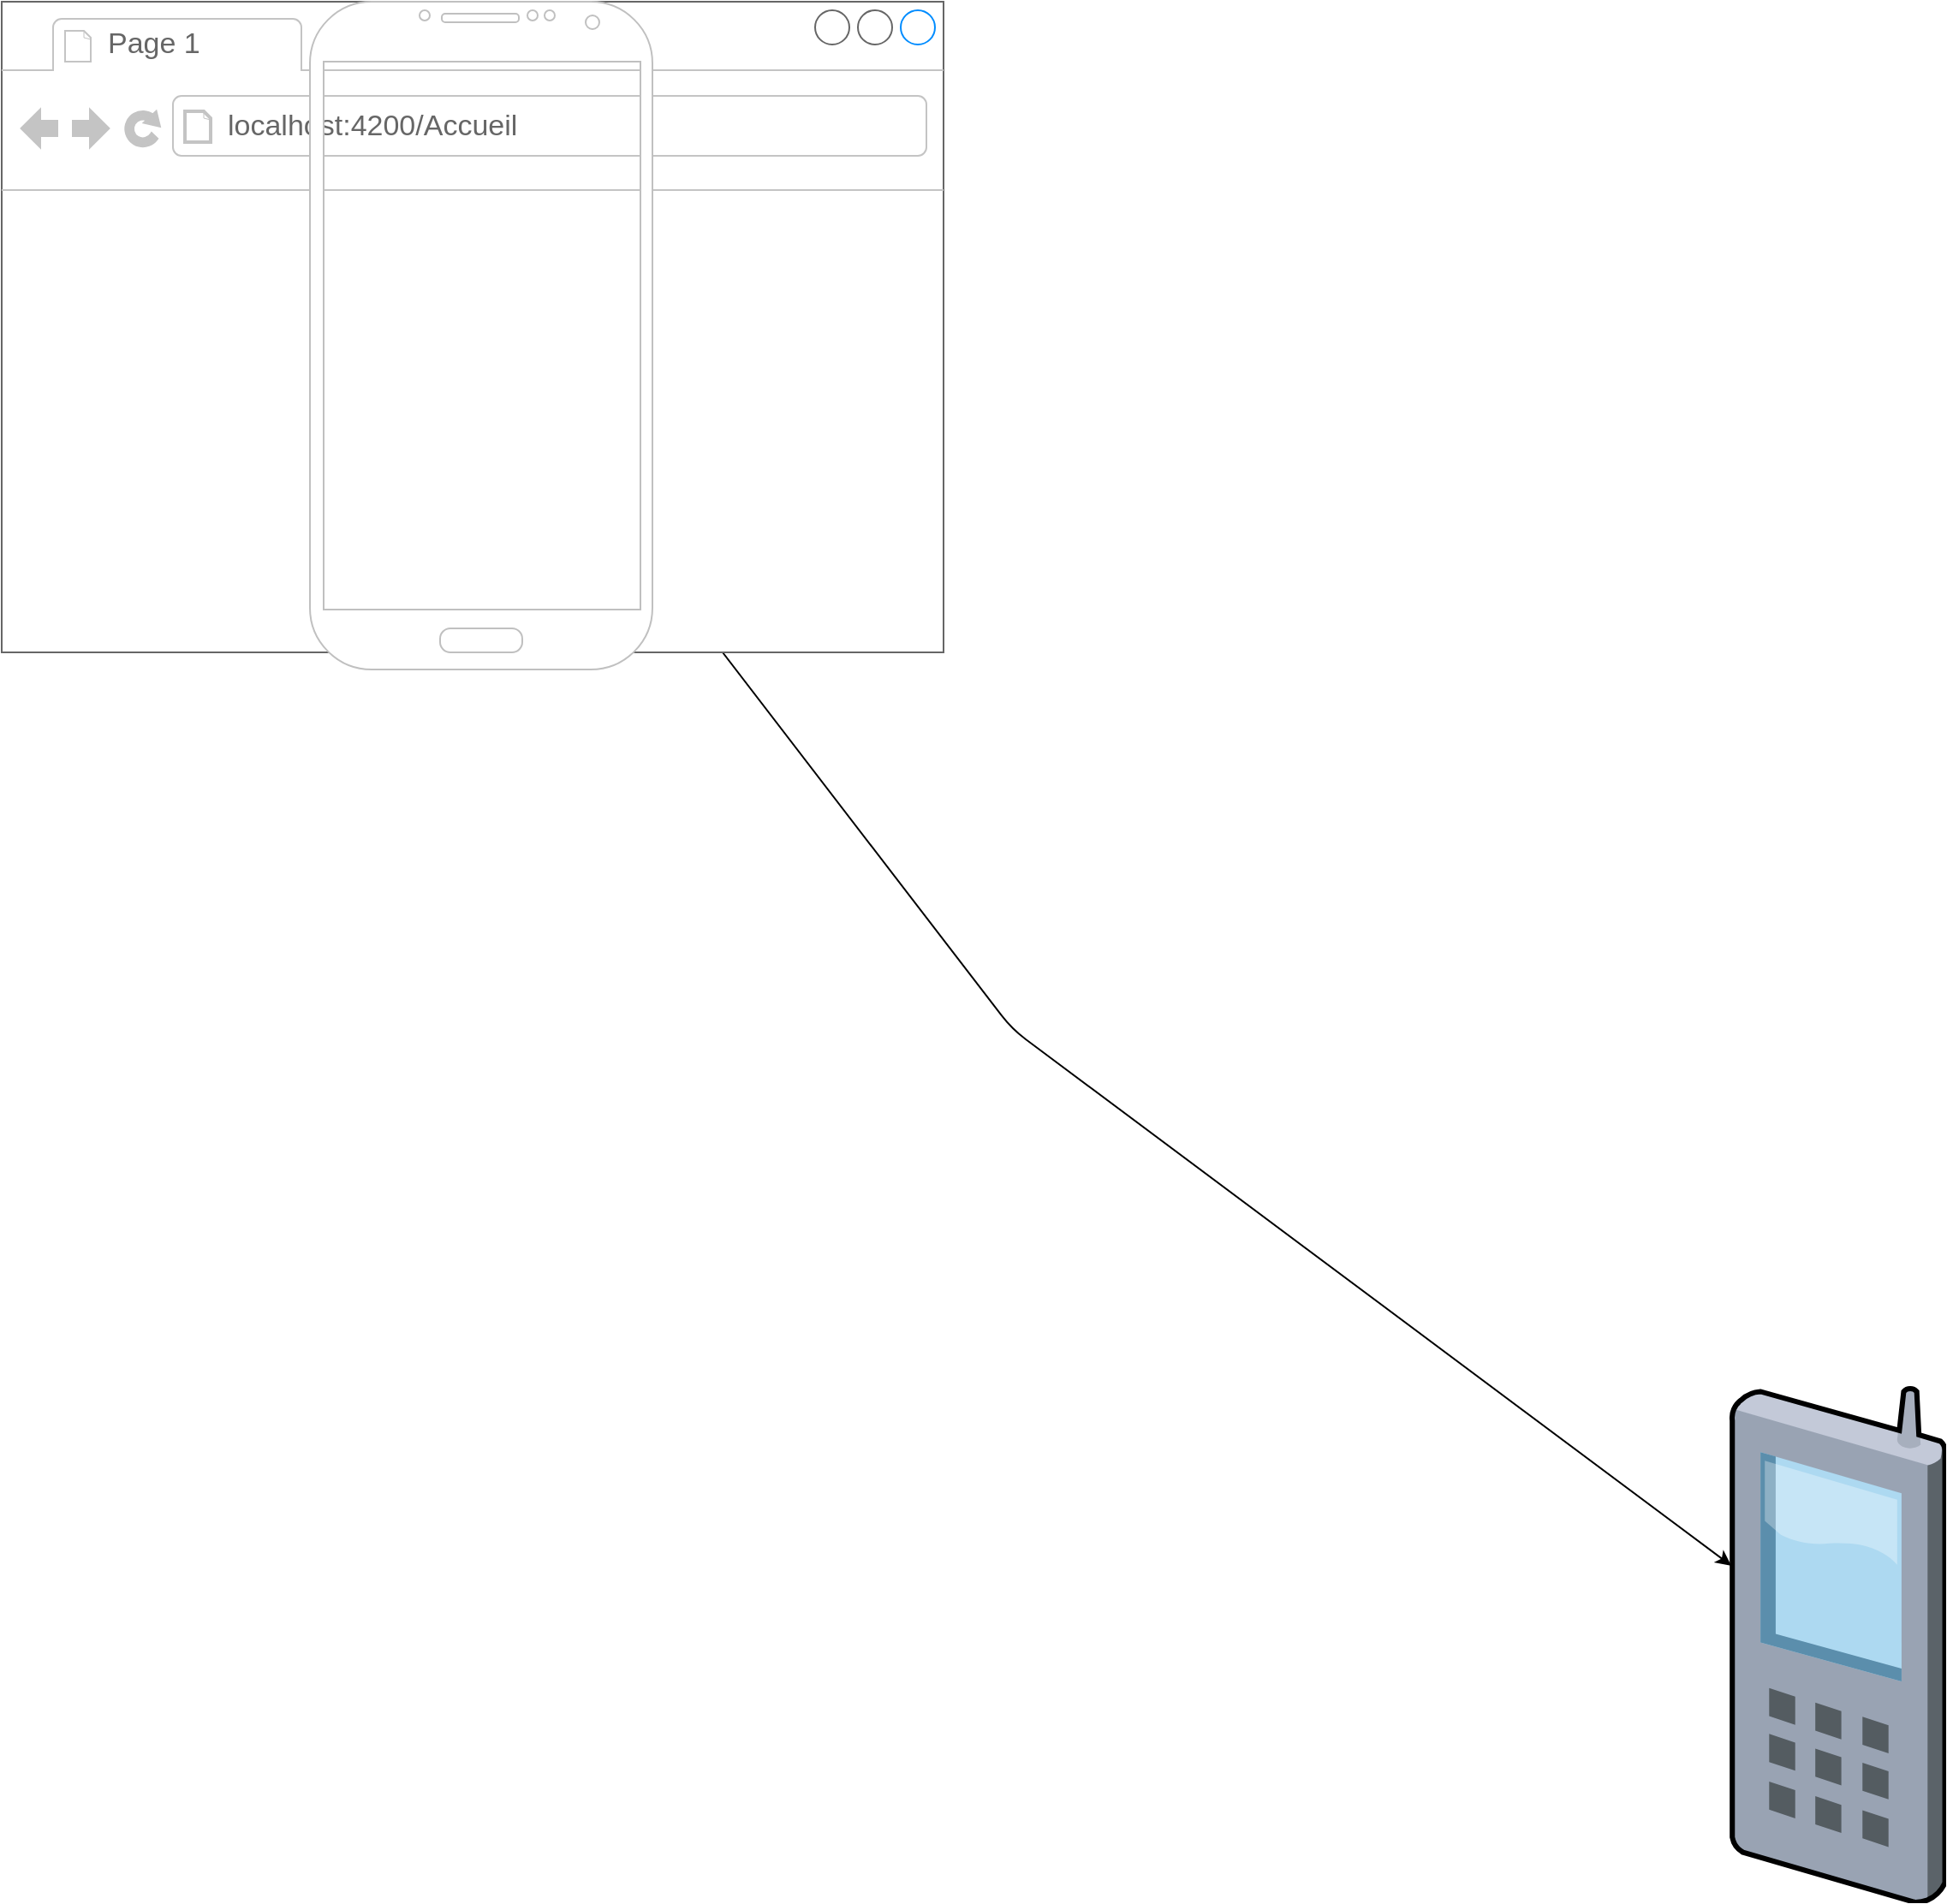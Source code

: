 <mxfile>
    <diagram id="MCGIOLarObTCvbsloFl1" name="Page-1">
        <mxGraphModel dx="3285" dy="2305" grid="1" gridSize="10" guides="1" tooltips="1" connect="1" arrows="1" fold="1" page="1" pageScale="1" pageWidth="850" pageHeight="1100" math="0" shadow="0">
            <root>
                <mxCell id="0"/>
                <mxCell id="1" parent="0"/>
                <mxCell id="2" value="Accueil" style="swimlane;whiteSpace=wrap;html=1;startSize=30;" vertex="1" parent="1">
                    <mxGeometry x="240" y="140" width="150" height="230" as="geometry">
                        <mxRectangle x="240" y="140" width="140" height="30" as="alternateBounds"/>
                    </mxGeometry>
                </mxCell>
                <mxCell id="4" style="edgeStyle=none;html=1;" edge="1" parent="1" source="3">
                    <mxGeometry relative="1" as="geometry">
                        <mxPoint x="240" y="200" as="targetPoint"/>
                    </mxGeometry>
                </mxCell>
                <mxCell id="3" value="" style="shape=process;whiteSpace=wrap;html=1;backgroundOutline=1;" vertex="1" parent="1">
                    <mxGeometry x="60" y="170" width="120" height="60" as="geometry"/>
                </mxCell>
                <mxCell id="20" style="edgeStyle=none;html=1;" edge="1" parent="1" source="10" target="19">
                    <mxGeometry relative="1" as="geometry">
                        <Array as="points">
                            <mxPoint x="650" y="680"/>
                        </Array>
                    </mxGeometry>
                </mxCell>
                <mxCell id="10" value="" style="strokeWidth=1;shadow=0;dashed=0;align=center;html=1;shape=mxgraph.mockup.containers.browserWindow;rSize=0;strokeColor=#666666;strokeColor2=#008cff;strokeColor3=#c4c4c4;mainText=,;recursiveResize=0;" vertex="1" parent="1">
                    <mxGeometry x="60" y="80" width="550" height="380" as="geometry"/>
                </mxCell>
                <mxCell id="11" value="Page 1" style="strokeWidth=1;shadow=0;dashed=0;align=center;html=1;shape=mxgraph.mockup.containers.anchor;fontSize=17;fontColor=#666666;align=left;whiteSpace=wrap;" vertex="1" parent="10">
                    <mxGeometry x="60" y="12" width="110" height="26" as="geometry"/>
                </mxCell>
                <mxCell id="12" value="localhost:4200/Accueil" style="strokeWidth=1;shadow=0;dashed=0;align=center;html=1;shape=mxgraph.mockup.containers.anchor;rSize=0;fontSize=17;fontColor=#666666;align=left;" vertex="1" parent="10">
                    <mxGeometry x="130" y="60" width="250" height="26" as="geometry"/>
                </mxCell>
                <mxCell id="18" value="" style="verticalLabelPosition=bottom;verticalAlign=top;html=1;shadow=0;dashed=0;strokeWidth=1;shape=mxgraph.android.phone2;strokeColor=#c0c0c0;" vertex="1" parent="1">
                    <mxGeometry x="240" y="80" width="200" height="390" as="geometry"/>
                </mxCell>
                <mxCell id="19" value="" style="verticalLabelPosition=bottom;sketch=0;aspect=fixed;html=1;verticalAlign=top;strokeColor=none;align=center;outlineConnect=0;shape=mxgraph.citrix.cell_phone;" vertex="1" parent="1">
                    <mxGeometry x="1070" y="890" width="125" height="300" as="geometry"/>
                </mxCell>
            </root>
        </mxGraphModel>
    </diagram>
</mxfile>